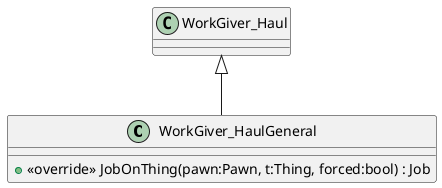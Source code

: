 @startuml
class WorkGiver_HaulGeneral {
    + <<override>> JobOnThing(pawn:Pawn, t:Thing, forced:bool) : Job
}
WorkGiver_Haul <|-- WorkGiver_HaulGeneral
@enduml
